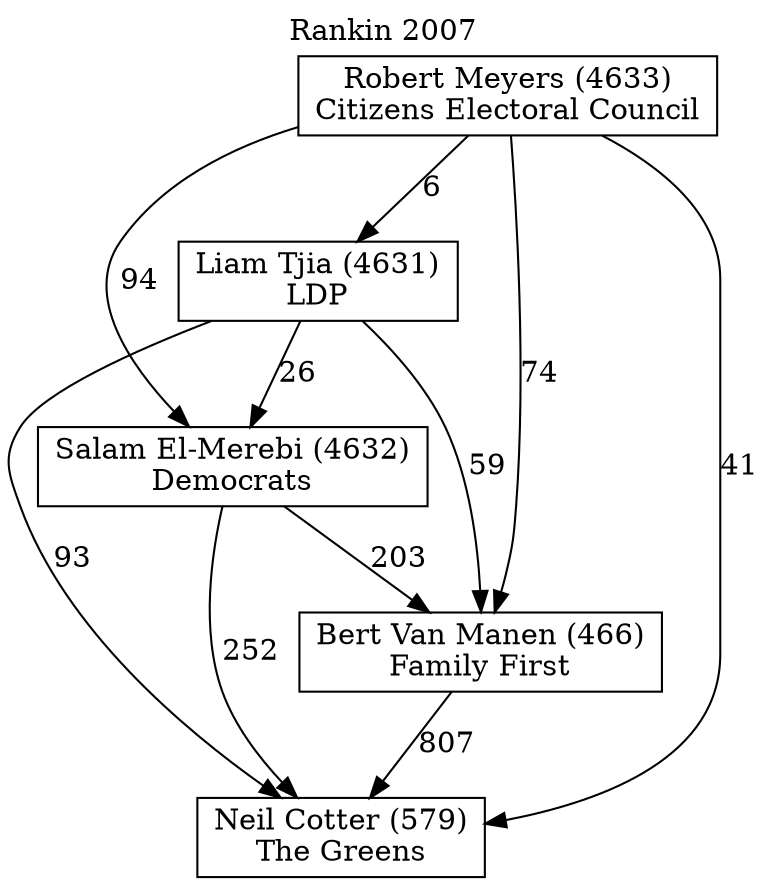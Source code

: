 // House preference flow
digraph "Neil Cotter (579)_Rankin_2007" {
	graph [label="Rankin 2007" labelloc=t mclimit=10]
	node [shape=box]
	"Neil Cotter (579)" [label="Neil Cotter (579)
The Greens"]
	"Bert Van Manen (466)" [label="Bert Van Manen (466)
Family First"]
	"Salam El-Merebi (4632)" [label="Salam El-Merebi (4632)
Democrats"]
	"Liam Tjia (4631)" [label="Liam Tjia (4631)
LDP"]
	"Robert Meyers (4633)" [label="Robert Meyers (4633)
Citizens Electoral Council"]
	"Neil Cotter (579)" [label="Neil Cotter (579)
The Greens"]
	"Salam El-Merebi (4632)" [label="Salam El-Merebi (4632)
Democrats"]
	"Liam Tjia (4631)" [label="Liam Tjia (4631)
LDP"]
	"Robert Meyers (4633)" [label="Robert Meyers (4633)
Citizens Electoral Council"]
	"Neil Cotter (579)" [label="Neil Cotter (579)
The Greens"]
	"Liam Tjia (4631)" [label="Liam Tjia (4631)
LDP"]
	"Robert Meyers (4633)" [label="Robert Meyers (4633)
Citizens Electoral Council"]
	"Neil Cotter (579)" [label="Neil Cotter (579)
The Greens"]
	"Robert Meyers (4633)" [label="Robert Meyers (4633)
Citizens Electoral Council"]
	"Robert Meyers (4633)" [label="Robert Meyers (4633)
Citizens Electoral Council"]
	"Liam Tjia (4631)" [label="Liam Tjia (4631)
LDP"]
	"Robert Meyers (4633)" [label="Robert Meyers (4633)
Citizens Electoral Council"]
	"Robert Meyers (4633)" [label="Robert Meyers (4633)
Citizens Electoral Council"]
	"Salam El-Merebi (4632)" [label="Salam El-Merebi (4632)
Democrats"]
	"Liam Tjia (4631)" [label="Liam Tjia (4631)
LDP"]
	"Robert Meyers (4633)" [label="Robert Meyers (4633)
Citizens Electoral Council"]
	"Salam El-Merebi (4632)" [label="Salam El-Merebi (4632)
Democrats"]
	"Robert Meyers (4633)" [label="Robert Meyers (4633)
Citizens Electoral Council"]
	"Robert Meyers (4633)" [label="Robert Meyers (4633)
Citizens Electoral Council"]
	"Liam Tjia (4631)" [label="Liam Tjia (4631)
LDP"]
	"Robert Meyers (4633)" [label="Robert Meyers (4633)
Citizens Electoral Council"]
	"Robert Meyers (4633)" [label="Robert Meyers (4633)
Citizens Electoral Council"]
	"Bert Van Manen (466)" [label="Bert Van Manen (466)
Family First"]
	"Salam El-Merebi (4632)" [label="Salam El-Merebi (4632)
Democrats"]
	"Liam Tjia (4631)" [label="Liam Tjia (4631)
LDP"]
	"Robert Meyers (4633)" [label="Robert Meyers (4633)
Citizens Electoral Council"]
	"Bert Van Manen (466)" [label="Bert Van Manen (466)
Family First"]
	"Liam Tjia (4631)" [label="Liam Tjia (4631)
LDP"]
	"Robert Meyers (4633)" [label="Robert Meyers (4633)
Citizens Electoral Council"]
	"Bert Van Manen (466)" [label="Bert Van Manen (466)
Family First"]
	"Robert Meyers (4633)" [label="Robert Meyers (4633)
Citizens Electoral Council"]
	"Robert Meyers (4633)" [label="Robert Meyers (4633)
Citizens Electoral Council"]
	"Liam Tjia (4631)" [label="Liam Tjia (4631)
LDP"]
	"Robert Meyers (4633)" [label="Robert Meyers (4633)
Citizens Electoral Council"]
	"Robert Meyers (4633)" [label="Robert Meyers (4633)
Citizens Electoral Council"]
	"Salam El-Merebi (4632)" [label="Salam El-Merebi (4632)
Democrats"]
	"Liam Tjia (4631)" [label="Liam Tjia (4631)
LDP"]
	"Robert Meyers (4633)" [label="Robert Meyers (4633)
Citizens Electoral Council"]
	"Salam El-Merebi (4632)" [label="Salam El-Merebi (4632)
Democrats"]
	"Robert Meyers (4633)" [label="Robert Meyers (4633)
Citizens Electoral Council"]
	"Robert Meyers (4633)" [label="Robert Meyers (4633)
Citizens Electoral Council"]
	"Liam Tjia (4631)" [label="Liam Tjia (4631)
LDP"]
	"Robert Meyers (4633)" [label="Robert Meyers (4633)
Citizens Electoral Council"]
	"Robert Meyers (4633)" [label="Robert Meyers (4633)
Citizens Electoral Council"]
	"Bert Van Manen (466)" -> "Neil Cotter (579)" [label=807]
	"Salam El-Merebi (4632)" -> "Bert Van Manen (466)" [label=203]
	"Liam Tjia (4631)" -> "Salam El-Merebi (4632)" [label=26]
	"Robert Meyers (4633)" -> "Liam Tjia (4631)" [label=6]
	"Salam El-Merebi (4632)" -> "Neil Cotter (579)" [label=252]
	"Liam Tjia (4631)" -> "Neil Cotter (579)" [label=93]
	"Robert Meyers (4633)" -> "Neil Cotter (579)" [label=41]
	"Robert Meyers (4633)" -> "Salam El-Merebi (4632)" [label=94]
	"Liam Tjia (4631)" -> "Bert Van Manen (466)" [label=59]
	"Robert Meyers (4633)" -> "Bert Van Manen (466)" [label=74]
}
